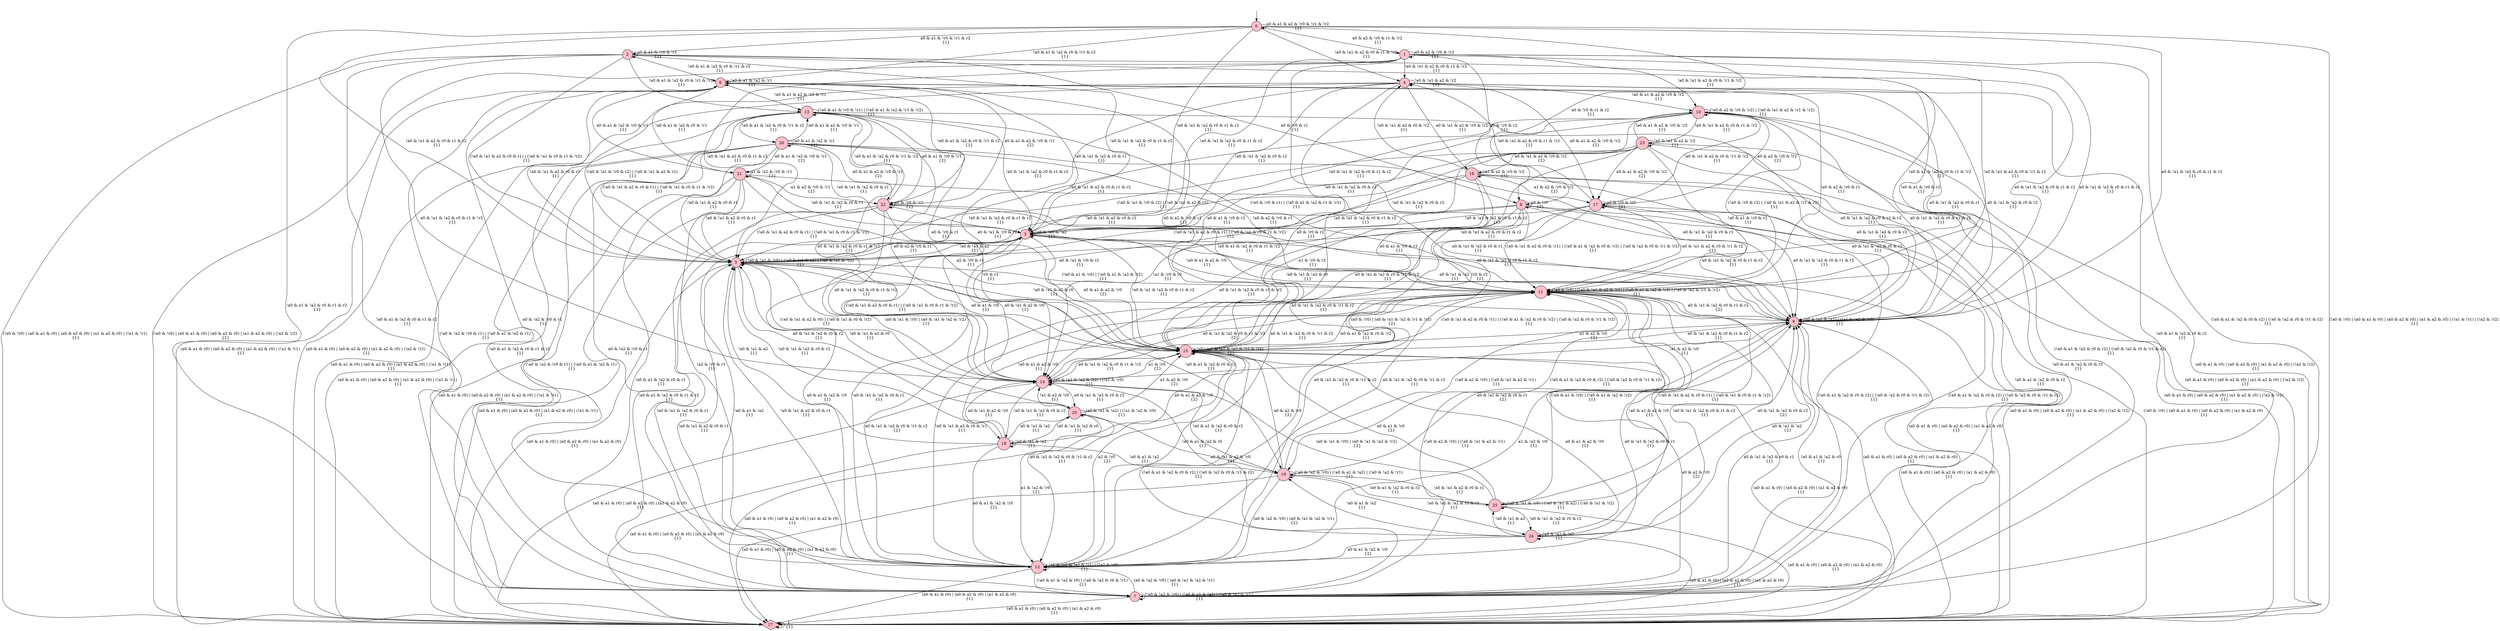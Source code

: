 digraph G {
    start [shape="none", label=""];
    start -> 0;
    0 [shape="circle", peripheries=1, style="filled", fillcolor="pink"];
    1 [shape="circle", peripheries=1, style="filled", fillcolor="pink"];
    2 [shape="circle", peripheries=1, style="filled", fillcolor="pink"];
    3 [shape="circle", peripheries=1, style="filled", fillcolor="pink"];
    4 [shape="circle", peripheries=1, style="filled", fillcolor="pink"];
    5 [shape="circle", peripheries=1, style="filled", fillcolor="pink"];
    6 [shape="circle", peripheries=1, style="filled", fillcolor="pink"];
    7 [shape="circle", peripheries=1, style="filled", fillcolor="pink"];
    8 [shape="circle", peripheries=1, style="filled", fillcolor="pink"];
    9 [shape="circle", peripheries=1, style="filled", fillcolor="pink"];
    10 [shape="circle", peripheries=1, style="filled", fillcolor="pink"];
    11 [shape="circle", peripheries=1, style="filled", fillcolor="pink"];
    12 [shape="circle", peripheries=1, style="filled", fillcolor="pink"];
    13 [shape="circle", peripheries=1, style="filled", fillcolor="pink"];
    14 [shape="circle", peripheries=1, style="filled", fillcolor="pink"];
    15 [shape="circle", peripheries=1, style="filled", fillcolor="pink"];
    16 [shape="circle", peripheries=1, style="filled", fillcolor="pink"];
    17 [shape="circle", peripheries=1, style="filled", fillcolor="pink"];
    18 [shape="circle", peripheries=1, style="filled", fillcolor="pink"];
    19 [shape="circle", peripheries=1, style="filled", fillcolor="pink"];
    20 [shape="circle", peripheries=1, style="filled", fillcolor="pink"];
    21 [shape="circle", peripheries=1, style="filled", fillcolor="pink"];
    22 [shape="circle", peripheries=1, style="filled", fillcolor="pink"];
    23 [shape="circle", peripheries=1, style="filled", fillcolor="pink"];
    24 [shape="circle", peripheries=1, style="filled", fillcolor="pink"];
    25 [shape="circle", peripheries=1, style="filled", fillcolor="pink"];
    26 [shape="circle", peripheries=1, style="filled", fillcolor="pink"];
    27 [shape="diamond", peripheries=1, style="filled", fillcolor="pink"];
    0 -> 0 [label="a0 & a1 & a2 & !r0 & !r1 & !r2\n {2}"];
    0 -> 1 [label="a0 & a2 & !r0 & r1 & !r2\n {1}"];
    0 -> 2 [label="a0 & a1 & !r0 & !r1 & r2\n {1}"];
    0 -> 3 [label="!a0 & !a1 & !a2 & r0 & r1 & r2\n {1}"];
    0 -> 4 [label="!a0 & !a1 & a2 & r0 & r1 & !r2\n {1}"];
    0 -> 5 [label="!a0 & !a1 & a2 & r0 & r1 & r2\n {1}"];
    0 -> 6 [label="!a0 & a1 & !a2 & r0 & !r1 & r2\n {1}"];
    0 -> 7 [label="!a0 & a1 & !a2 & r0 & r1 & r2\n {1}"];
    0 -> 8 [label="a0 & !r0 & r1 & r2\n {1}"];
    0 -> 9 [label="a0 & !a1 & !a2 & r0 & r1 & r2\n {1}"];
    0 -> 27 [label="(!a0 & !r0) | (a0 & a1 & r0) | (a0 & a2 & r0) | (a1 & a2 & r0) | (!a1 & !r1) | (!a2 & !r2)\n {1}"];
    1 -> 1 [label="a0 & a2 & !r0 & !r2\n {2}"];
    1 -> 3 [label="!a0 & !a1 & !a2 & r0 & r1 & r2\n {1}"];
    1 -> 4 [label="!a0 & !a1 & a2 & r0 & r1 & !r2\n {1}"];
    1 -> 5 [label="!a0 & !a1 & a2 & r0 & r1 & r2\n {1}"];
    1 -> 7 [label="(!a0 & a1 & !a2 & r0 & r2) | (!a0 & !a2 & r0 & !r1 & r2)\n {1}"];
    1 -> 8 [label="a0 & !r0 & r2\n {1}"];
    1 -> 9 [label="a0 & !a1 & !a2 & r0 & r1 & r2\n {1}"];
    1 -> 10 [label="!a0 & !a1 & a2 & r0 & !r1 & !r2\n {1}"];
    1 -> 11 [label="!a0 & !a1 & a2 & r0 & !r1 & r2\n {1}"];
    1 -> 12 [label="a0 & !a1 & !a2 & r0 & !r1 & r2\n {1}"];
    1 -> 27 [label="(!a0 & !r0) | (a0 & a1 & r0) | (a0 & a2 & r0) | (a1 & a2 & r0) | (!a2 & !r2)\n {1}"];
    2 -> 2 [label="a0 & a1 & !r0 & !r1\n {2}"];
    2 -> 3 [label="!a0 & !a1 & !a2 & r0 & r1 & r2\n {1}"];
    2 -> 5 [label="(!a0 & !a1 & a2 & r0 & r1) | (!a0 & !a1 & r0 & r1 & !r2)\n {1}"];
    2 -> 6 [label="!a0 & a1 & !a2 & r0 & !r1 & r2\n {1}"];
    2 -> 7 [label="!a0 & a1 & !a2 & r0 & r1 & r2\n {1}"];
    2 -> 8 [label="a0 & !r0 & r1\n {1}"];
    2 -> 9 [label="a0 & !a1 & !a2 & r0 & r1 & r2\n {1}"];
    2 -> 11 [label="!a0 & a1 & !a2 & r0 & r1 & !r2\n {1}"];
    2 -> 13 [label="!a0 & a1 & !a2 & r0 & !r1 & !r2\n {1}"];
    2 -> 14 [label="a0 & !a1 & !a2 & r0 & r1 & !r2\n {1}"];
    2 -> 27 [label="(!a0 & !r0) | (a0 & a1 & r0) | (a0 & a2 & r0) | (a1 & a2 & r0) | (!a1 & !r1)\n {1}"];
    3 -> 3 [label="!a0 & !a1 & !a2\n {1}"];
    3 -> 5 [label="!a0 & !a1 & a2\n {1}"];
    3 -> 7 [label="!a0 & a1 & !a2\n {1}"];
    3 -> 9 [label="a0 & !a1 & !a2\n {1}"];
    3 -> 11 [label="!a0 & a1 & a2 & !r0\n {1}"];
    3 -> 12 [label="a0 & a1 & !a2 & !r0\n {1}"];
    3 -> 14 [label="a0 & !a1 & a2 & !r0\n {1}"];
    3 -> 15 [label="a0 & a1 & a2 & !r0\n {2}"];
    3 -> 27 [label="(a0 & a1 & r0) | (a0 & a2 & r0) | (a1 & a2 & r0)\n {1}"];
    4 -> 3 [label="!a0 & !a1 & !a2 & r0 & r2\n {1}"];
    4 -> 4 [label="!a0 & !a1 & a2 & !r2\n {1}"];
    4 -> 5 [label="(!a0 & !a1 & !r0 & r2) | (!a0 & !a1 & a2 & r2)\n {1}"];
    4 -> 7 [label="!a0 & a1 & !a2 & r0 & r2\n {1}"];
    4 -> 9 [label="a0 & !a1 & !a2 & r0 & r2\n {1}"];
    4 -> 10 [label="!a0 & a1 & a2 & !r0 & !r2\n {1}"];
    4 -> 11 [label="!a0 & a1 & !r0 & r2\n {1}"];
    4 -> 14 [label="a0 & !a1 & !r0 & r2\n {1}"];
    4 -> 15 [label="a0 & a1 & !r0 & r2\n {1}"];
    4 -> 16 [label="a0 & !a1 & a2 & !r0 & !r2\n {1}"];
    4 -> 17 [label="a0 & a1 & a2 & !r0 & !r2\n {2}"];
    4 -> 27 [label="(a0 & a1 & r0) | (a0 & a2 & r0) | (a1 & a2 & r0) | (!a2 & !r2)\n {1}"];
    5 -> 5 [label="(!a0 & !a1 & !r0) | (!a0 & !a1 & a2) | (!a0 & !a1 & !r2)\n {1}"];
    5 -> 11 [label="(!a0 & a1 & !r0) | (!a0 & a1 & !a2 & !r2)\n {1}"];
    5 -> 14 [label="(a0 & !a1 & !r0) | (a0 & !a1 & !a2 & !r2)\n {1}"];
    5 -> 15 [label="a0 & a1 & !r0\n {2}"];
    5 -> 18 [label="!a0 & !a1 & !a2 & r0 & r2\n {1}"];
    5 -> 19 [label="!a0 & a1 & !a2 & r0 & r2\n {1}"];
    5 -> 20 [label="a0 & !a1 & !a2 & r0 & r2\n {1}"];
    5 -> 27 [label="(a0 & a1 & r0) | (a0 & a2 & r0) | (a1 & a2 & r0)\n {1}"];
    6 -> 3 [label="!a0 & !a1 & !a2 & r0 & r1\n {1}"];
    6 -> 5 [label="!a0 & !a1 & a2 & r0 & r1\n {1}"];
    6 -> 6 [label="!a0 & a1 & !a2 & !r1\n {1}"];
    6 -> 7 [label="(!a0 & !a2 & !r0 & r1) | (!a0 & a1 & !a2 & r1)\n {1}"];
    6 -> 9 [label="a0 & !a1 & !a2 & r0 & r1\n {1}"];
    6 -> 11 [label="!a0 & a2 & !r0 & r1\n {1}"];
    6 -> 12 [label="a0 & !a2 & !r0 & r1\n {1}"];
    6 -> 13 [label="!a0 & a1 & a2 & !r0 & !r1\n {1}"];
    6 -> 15 [label="a0 & a2 & !r0 & r1\n {1}"];
    6 -> 21 [label="a0 & a1 & !a2 & !r0 & !r1\n {1}"];
    6 -> 22 [label="a0 & a1 & a2 & !r0 & !r1\n {2}"];
    6 -> 27 [label="(a0 & a1 & r0) | (a0 & a2 & r0) | (a1 & a2 & r0) | (!a1 & !r1)\n {1}"];
    7 -> 3 [label="!a0 & !a1 & !a2 & r0 & r1\n {1}"];
    7 -> 5 [label="!a0 & !a1 & a2 & r0 & r1\n {1}"];
    7 -> 7 [label="(!a0 & !a2 & !r0) | (!a0 & a1 & !a2) | (!a0 & !a2 & !r1)\n {1}"];
    7 -> 9 [label="a0 & !a1 & !a2 & r0 & r1\n {1}"];
    7 -> 11 [label="(!a0 & a2 & !r0) | (!a0 & !a1 & a2 & !r1)\n {1}"];
    7 -> 12 [label="(a0 & !a2 & !r0) | (a0 & !a1 & !a2 & !r1)\n {1}"];
    7 -> 15 [label="a0 & a2 & !r0\n {2}"];
    7 -> 27 [label="(a0 & a1 & r0) | (a0 & a2 & r0) | (a1 & a2 & r0)\n {1}"];
    8 -> 3 [label="!a0 & !a1 & !a2 & r0 & r1 & r2\n {1}"];
    8 -> 5 [label="(!a0 & !a1 & a2 & r0 & r1) | (!a0 & !a1 & r0 & r1 & !r2)\n {1}"];
    8 -> 7 [label="(!a0 & a1 & !a2 & r0 & r2) | (!a0 & !a2 & r0 & !r1 & r2)\n {1}"];
    8 -> 8 [label="a0 & !r0\n {2}"];
    8 -> 9 [label="a0 & !a1 & !a2 & r0 & r1 & r2\n {1}"];
    8 -> 11 [label="(!a0 & !a1 & a2 & r0 & !r1) | (!a0 & a1 & !a2 & r0 & !r2) | (!a0 & !a2 & r0 & !r1 & !r2)\n {1}"];
    8 -> 12 [label="a0 & !a1 & !a2 & r0 & !r1 & r2\n {1}"];
    8 -> 14 [label="a0 & !a1 & !a2 & r0 & r1 & !r2\n {1}"];
    8 -> 15 [label="a0 & !a1 & !a2 & r0 & !r1 & !r2\n {1}"];
    8 -> 27 [label="(!a0 & !r0) | (a0 & a1 & r0) | (a0 & a2 & r0) | (a1 & a2 & r0)\n {1}"];
    9 -> 3 [label="!a0 & !a1 & !a2 & r0\n {1}"];
    9 -> 5 [label="!a0 & !a1 & a2 & r0\n {1}"];
    9 -> 7 [label="!a0 & a1 & !a2 & r0\n {1}"];
    9 -> 9 [label="(a0 & !a1 & !a2) | (!a1 & !a2 & !r0)\n {1}"];
    9 -> 12 [label="a1 & !a2 & !r0\n {1}"];
    9 -> 14 [label="!a1 & a2 & !r0\n {1}"];
    9 -> 15 [label="a1 & a2 & !r0\n {2}"];
    9 -> 27 [label="(a0 & a1 & r0) | (a0 & a2 & r0) | (a1 & a2 & r0)\n {1}"];
    10 -> 3 [label="!a0 & !a1 & !a2 & r0 & r1 & r2\n {1}"];
    10 -> 5 [label="!a0 & !a1 & a2 & r0 & r1 & r2\n {1}"];
    10 -> 7 [label="(!a0 & a1 & !a2 & r0 & r2) | (!a0 & !a2 & r0 & !r1 & r2)\n {1}"];
    10 -> 9 [label="a0 & !a1 & !a2 & r0 & r1 & r2\n {1}"];
    10 -> 10 [label="(!a0 & a2 & !r0 & !r2) | (!a0 & !a1 & a2 & !r1 & !r2)\n {1}"];
    10 -> 11 [label="(!a0 & !r0 & r2) | (!a0 & !a1 & a2 & !r1 & r2)\n {1}"];
    10 -> 12 [label="a0 & !a1 & !a2 & r0 & !r1 & r2\n {1}"];
    10 -> 15 [label="a0 & !r0 & r2\n {1}"];
    10 -> 17 [label="a0 & a2 & !r0 & !r2\n {2}"];
    10 -> 23 [label="!a0 & !a1 & a2 & r0 & r1 & !r2\n {1}"];
    10 -> 27 [label="(a0 & a1 & r0) | (a0 & a2 & r0) | (a1 & a2 & r0) | (!a2 & !r2)\n {1}"];
    11 -> 9 [label="a0 & !a1 & !a2 & r0 & r1 & r2\n {2}"];
    11 -> 11 [label="(!a0 & !r0) | (!a0 & !a1 & a2 & !r1) | (!a0 & a1 & !a2 & !r2) | (!a0 & !a2 & !r1 & !r2)\n {1}"];
    11 -> 12 [label="a0 & !a1 & !a2 & r0 & !r1 & r2\n {2}"];
    11 -> 14 [label="a0 & !a1 & !a2 & r0 & r1 & !r2\n {2}"];
    11 -> 15 [label="(a0 & !r0) | (a0 & !a1 & !a2 & !r1 & !r2)\n {2}"];
    11 -> 19 [label="(!a0 & a1 & !a2 & r0 & r2) | (!a0 & !a2 & r0 & !r1 & r2)\n {1}"];
    11 -> 24 [label="!a0 & !a1 & !a2 & r0 & r1 & r2\n {1}"];
    11 -> 25 [label="(!a0 & !a1 & a2 & r0 & r1) | (!a0 & !a1 & r0 & r1 & !r2)\n {1}"];
    11 -> 27 [label="(a0 & a1 & r0) | (a0 & a2 & r0) | (a1 & a2 & r0)\n {1}"];
    12 -> 3 [label="!a0 & !a1 & !a2 & r0 & r1\n {1}"];
    12 -> 5 [label="!a0 & !a1 & a2 & r0 & r1\n {1}"];
    12 -> 7 [label="(!a0 & a1 & !a2 & r0) | (!a0 & !a2 & r0 & !r1)\n {1}"];
    12 -> 9 [label="a0 & !a1 & !a2 & r0 & r1\n {1}"];
    12 -> 11 [label="!a0 & !a1 & a2 & r0 & !r1\n {1}"];
    12 -> 12 [label="(a0 & !a1 & !a2 & !r1) | (!a2 & !r0)\n {1}"];
    12 -> 15 [label="a2 & !r0\n {2}"];
    12 -> 27 [label="(a0 & a1 & r0) | (a0 & a2 & r0) | (a1 & a2 & r0)\n {1}"];
    13 -> 3 [label="!a0 & !a1 & !a2 & r0 & r1 & r2\n {1}"];
    13 -> 5 [label="(!a0 & !a1 & a2 & r0 & r1) | (!a0 & !a1 & r0 & r1 & !r2)\n {1}"];
    13 -> 7 [label="!a0 & a1 & !a2 & r0 & r1 & r2\n {1}"];
    13 -> 9 [label="a0 & !a1 & !a2 & r0 & r1 & r2\n {1}"];
    13 -> 11 [label="(!a0 & !r0 & r1) | (!a0 & a1 & !a2 & r1 & !r2)\n {1}"];
    13 -> 13 [label="(!a0 & a1 & !r0 & !r1) | (!a0 & a1 & !a2 & !r1 & !r2)\n {1}"];
    13 -> 14 [label="a0 & !a1 & !a2 & r0 & r1 & !r2\n {1}"];
    13 -> 15 [label="a0 & !r0 & r1\n {1}"];
    13 -> 22 [label="a0 & a1 & !r0 & !r1\n {2}"];
    13 -> 26 [label="!a0 & a1 & !a2 & r0 & !r1 & r2\n {1}"];
    13 -> 27 [label="(a0 & a1 & r0) | (a0 & a2 & r0) | (a1 & a2 & r0) | (!a1 & !r1)\n {1}"];
    14 -> 5 [label="(!a0 & !a1 & a2 & r0) | (!a0 & !a1 & r0 & !r2)\n {1}"];
    14 -> 11 [label="!a0 & a1 & !a2 & r0 & !r2\n {1}"];
    14 -> 14 [label="(a0 & !a1 & !a2 & !r2) | (!a1 & !r0)\n {1}"];
    14 -> 15 [label="a1 & !r0\n {2}"];
    14 -> 18 [label="!a0 & !a1 & !a2 & r0 & r2\n {1}"];
    14 -> 19 [label="!a0 & a1 & !a2 & r0 & r2\n {1}"];
    14 -> 20 [label="a0 & !a1 & !a2 & r0 & r2\n {1}"];
    14 -> 27 [label="(a0 & a1 & r0) | (a0 & a2 & r0) | (a1 & a2 & r0)\n {1}"];
    15 -> 3 [label="!a0 & !a1 & !a2 & r0 & r1 & r2\n {1}"];
    15 -> 5 [label="(!a0 & !a1 & a2 & r0 & r1) | (!a0 & !a1 & r0 & r1 & !r2)\n {1}"];
    15 -> 7 [label="(!a0 & a1 & !a2 & r0 & r2) | (!a0 & !a2 & r0 & !r1 & r2)\n {1}"];
    15 -> 9 [label="a0 & !a1 & !a2 & r0 & r1 & r2\n {1}"];
    15 -> 11 [label="(!a0 & !a1 & a2 & r0 & !r1) | (!a0 & a1 & !a2 & r0 & !r2) | (!a0 & !a2 & r0 & !r1 & !r2)\n {1}"];
    15 -> 12 [label="a0 & !a1 & !a2 & r0 & !r1 & r2\n {1}"];
    15 -> 14 [label="a0 & !a1 & !a2 & r0 & r1 & !r2\n {1}"];
    15 -> 15 [label="!r0 | (a0 & !a1 & !a2 & !r1 & !r2)\n {2}"];
    15 -> 27 [label="(a0 & a1 & r0) | (a0 & a2 & r0) | (a1 & a2 & r0)\n {1}"];
    16 -> 3 [label="!a0 & !a1 & !a2 & r0 & r2\n {1}"];
    16 -> 4 [label="!a0 & !a1 & a2 & r0 & !r2\n {1}"];
    16 -> 5 [label="!a0 & !a1 & a2 & r0 & r2\n {1}"];
    16 -> 7 [label="!a0 & a1 & !a2 & r0 & r2\n {1}"];
    16 -> 9 [label="a0 & !a1 & !a2 & r0 & r2\n {1}"];
    16 -> 14 [label="!a1 & !r0 & r2\n {1}"];
    16 -> 15 [label="a1 & !r0 & r2\n {1}"];
    16 -> 16 [label="!a1 & a2 & !r0 & !r2\n {1}"];
    16 -> 17 [label="a1 & a2 & !r0 & !r2\n {2}"];
    16 -> 27 [label="(a0 & a1 & r0) | (a0 & a2 & r0) | (a1 & a2 & r0) | (!a2 & !r2)\n {1}"];
    17 -> 3 [label="!a0 & !a1 & !a2 & r0 & r1 & r2\n {1}"];
    17 -> 4 [label="!a0 & !a1 & a2 & r0 & r1 & !r2\n {1}"];
    17 -> 5 [label="!a0 & !a1 & a2 & r0 & r1 & r2\n {1}"];
    17 -> 7 [label="(!a0 & a1 & !a2 & r0 & r2) | (!a0 & !a2 & r0 & !r1 & r2)\n {1}"];
    17 -> 9 [label="a0 & !a1 & !a2 & r0 & r1 & r2\n {1}"];
    17 -> 10 [label="!a0 & !a1 & a2 & r0 & !r1 & !r2\n {1}"];
    17 -> 11 [label="!a0 & !a1 & a2 & r0 & !r1 & r2\n {1}"];
    17 -> 12 [label="a0 & !a1 & !a2 & r0 & !r1 & r2\n {1}"];
    17 -> 15 [label="!r0 & r2\n {1}"];
    17 -> 17 [label="a2 & !r0 & !r2\n {2}"];
    17 -> 27 [label="(a0 & a1 & r0) | (a0 & a2 & r0) | (a1 & a2 & r0) | (!a2 & !r2)\n {1}"];
    18 -> 5 [label="!a0 & !a1 & a2\n {1}"];
    18 -> 11 [label="!a0 & a1 & a2 & !r0\n {1}"];
    18 -> 12 [label="a0 & a1 & !a2 & !r0\n {2}"];
    18 -> 14 [label="a0 & !a1 & a2 & !r0\n {1}"];
    18 -> 15 [label="a0 & a1 & a2 & !r0\n {2}"];
    18 -> 18 [label="!a0 & !a1 & !a2\n {1}"];
    18 -> 19 [label="!a0 & a1 & !a2\n {1}"];
    18 -> 20 [label="a0 & !a1 & !a2\n {1}"];
    18 -> 27 [label="(a0 & a1 & r0) | (a0 & a2 & r0) | (a1 & a2 & r0)\n {1}"];
    19 -> 9 [label="a0 & !a1 & !a2 & r0 & r1\n {2}"];
    19 -> 11 [label="(!a0 & a2 & !r0) | (!a0 & !a1 & a2 & !r1)\n {1}"];
    19 -> 12 [label="(a0 & !a2 & !r0) | (a0 & !a1 & !a2 & !r1)\n {2}"];
    19 -> 15 [label="a0 & a2 & !r0\n {2}"];
    19 -> 19 [label="(!a0 & !a2 & !r0) | (!a0 & a1 & !a2) | (!a0 & !a2 & !r1)\n {1}"];
    19 -> 24 [label="!a0 & !a1 & !a2 & r0 & r1\n {1}"];
    19 -> 25 [label="!a0 & !a1 & a2 & r0 & r1\n {1}"];
    19 -> 27 [label="(a0 & a1 & r0) | (a0 & a2 & r0) | (a1 & a2 & r0)\n {1}"];
    20 -> 5 [label="!a0 & !a1 & a2 & r0\n {1}"];
    20 -> 12 [label="a1 & !a2 & !r0\n {2}"];
    20 -> 14 [label="!a1 & a2 & !r0\n {1}"];
    20 -> 15 [label="a1 & a2 & !r0\n {2}"];
    20 -> 18 [label="!a0 & !a1 & !a2 & r0\n {1}"];
    20 -> 19 [label="!a0 & a1 & !a2 & r0\n {1}"];
    20 -> 20 [label="(a0 & !a1 & !a2) | (!a1 & !a2 & !r0)\n {1}"];
    20 -> 27 [label="(a0 & a1 & r0) | (a0 & a2 & r0) | (a1 & a2 & r0)\n {1}"];
    21 -> 3 [label="!a0 & !a1 & !a2 & r0 & r1\n {1}"];
    21 -> 5 [label="!a0 & !a1 & a2 & r0 & r1\n {1}"];
    21 -> 6 [label="!a0 & a1 & !a2 & r0 & !r1\n {1}"];
    21 -> 7 [label="!a0 & a1 & !a2 & r0 & r1\n {1}"];
    21 -> 9 [label="a0 & !a1 & !a2 & r0 & r1\n {1}"];
    21 -> 12 [label="!a2 & !r0 & r1\n {1}"];
    21 -> 15 [label="a2 & !r0 & r1\n {1}"];
    21 -> 21 [label="a1 & !a2 & !r0 & !r1\n {1}"];
    21 -> 22 [label="a1 & a2 & !r0 & !r1\n {2}"];
    21 -> 27 [label="(a0 & a1 & r0) | (a0 & a2 & r0) | (a1 & a2 & r0) | (!a1 & !r1)\n {1}"];
    22 -> 3 [label="!a0 & !a1 & !a2 & r0 & r1 & r2\n {1}"];
    22 -> 5 [label="(!a0 & !a1 & a2 & r0 & r1) | (!a0 & !a1 & r0 & r1 & !r2)\n {1}"];
    22 -> 6 [label="!a0 & a1 & !a2 & r0 & !r1 & r2\n {1}"];
    22 -> 7 [label="!a0 & a1 & !a2 & r0 & r1 & r2\n {1}"];
    22 -> 9 [label="a0 & !a1 & !a2 & r0 & r1 & r2\n {1}"];
    22 -> 11 [label="!a0 & a1 & !a2 & r0 & r1 & !r2\n {1}"];
    22 -> 13 [label="!a0 & a1 & !a2 & r0 & !r1 & !r2\n {1}"];
    22 -> 14 [label="a0 & !a1 & !a2 & r0 & r1 & !r2\n {1}"];
    22 -> 15 [label="!r0 & r1\n {1}"];
    22 -> 22 [label="a1 & !r0 & !r1\n {2}"];
    22 -> 27 [label="(a0 & a1 & r0) | (a0 & a2 & r0) | (a1 & a2 & r0) | (!a1 & !r1)\n {1}"];
    23 -> 3 [label="!a0 & !a1 & !a2 & r0 & r2\n {1}"];
    23 -> 5 [label="(!a0 & !a1 & !r0 & r2) | (!a0 & !a1 & a2 & r2)\n {1}"];
    23 -> 7 [label="!a0 & a1 & !a2 & r0 & r2\n {1}"];
    23 -> 9 [label="a0 & !a1 & !a2 & r0 & r2\n {1}"];
    23 -> 10 [label="!a0 & a1 & a2 & !r0 & !r2\n {1}"];
    23 -> 11 [label="!a0 & a1 & !r0 & r2\n {1}"];
    23 -> 14 [label="a0 & !a1 & !r0 & r2\n {1}"];
    23 -> 15 [label="a0 & a1 & !r0 & r2\n {1}"];
    23 -> 16 [label="a0 & !a1 & a2 & !r0 & !r2\n {2}"];
    23 -> 17 [label="a0 & a1 & a2 & !r0 & !r2\n {2}"];
    23 -> 23 [label="!a0 & !a1 & a2 & !r2\n {1}"];
    23 -> 27 [label="(a0 & a1 & r0) | (a0 & a2 & r0) | (a1 & a2 & r0) | (!a2 & !r2)\n {1}"];
    24 -> 9 [label="a0 & !a1 & !a2\n {2}"];
    24 -> 11 [label="!a0 & a1 & a2 & !r0\n {1}"];
    24 -> 12 [label="a0 & a1 & !a2 & !r0\n {2}"];
    24 -> 14 [label="a0 & !a1 & a2 & !r0\n {2}"];
    24 -> 15 [label="a0 & a1 & a2 & !r0\n {2}"];
    24 -> 19 [label="!a0 & a1 & !a2\n {1}"];
    24 -> 24 [label="!a0 & !a1 & !a2\n {1}"];
    24 -> 25 [label="!a0 & !a1 & a2\n {1}"];
    24 -> 27 [label="(a0 & a1 & r0) | (a0 & a2 & r0) | (a1 & a2 & r0)\n {1}"];
    25 -> 9 [label="a0 & !a1 & !a2 & r0 & r2\n {2}"];
    25 -> 11 [label="(!a0 & a1 & !r0) | (!a0 & a1 & !a2 & !r2)\n {1}"];
    25 -> 14 [label="(a0 & !a1 & !r0) | (a0 & !a1 & !a2 & !r2)\n {2}"];
    25 -> 15 [label="a0 & a1 & !r0\n {2}"];
    25 -> 19 [label="!a0 & a1 & !a2 & r0 & r2\n {1}"];
    25 -> 24 [label="!a0 & !a1 & !a2 & r0 & r2\n {1}"];
    25 -> 25 [label="(!a0 & !a1 & !r0) | (!a0 & !a1 & a2) | (!a0 & !a1 & !r2)\n {1}"];
    25 -> 27 [label="(a0 & a1 & r0) | (a0 & a2 & r0) | (a1 & a2 & r0)\n {1}"];
    26 -> 3 [label="!a0 & !a1 & !a2 & r0 & r1\n {1}"];
    26 -> 5 [label="!a0 & !a1 & a2 & r0 & r1\n {1}"];
    26 -> 7 [label="(!a0 & !a2 & !r0 & r1) | (!a0 & a1 & !a2 & r1)\n {1}"];
    26 -> 9 [label="a0 & !a1 & !a2 & r0 & r1\n {1}"];
    26 -> 11 [label="!a0 & a2 & !r0 & r1\n {1}"];
    26 -> 12 [label="a0 & !a2 & !r0 & r1\n {1}"];
    26 -> 13 [label="!a0 & a1 & a2 & !r0 & !r1\n {1}"];
    26 -> 15 [label="a0 & a2 & !r0 & r1\n {1}"];
    26 -> 21 [label="a0 & a1 & !a2 & !r0 & !r1\n {2}"];
    26 -> 22 [label="a0 & a1 & a2 & !r0 & !r1\n {2}"];
    26 -> 26 [label="!a0 & a1 & !a2 & !r1\n {1}"];
    26 -> 27 [label="(a0 & a1 & r0) | (a0 & a2 & r0) | (a1 & a2 & r0) | (!a1 & !r1)\n {1}"];
    27 -> 27 [label="1\n {1}"];
}
